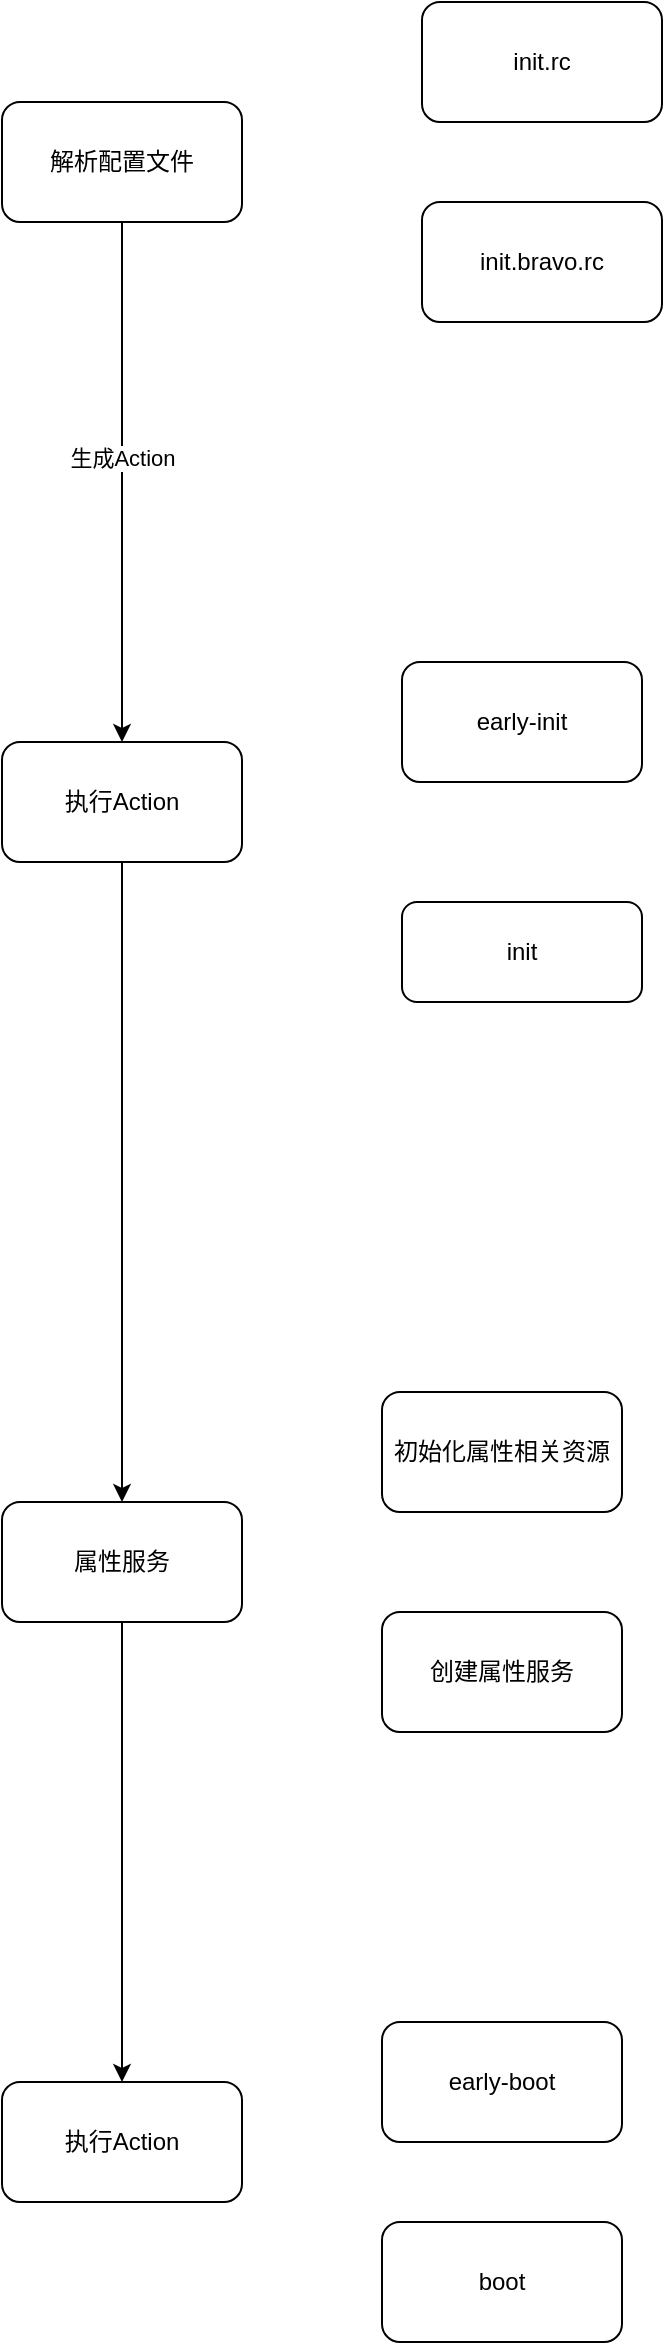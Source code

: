 <mxfile version="13.10.4" type="github">
  <diagram id="C5RBs43oDa-KdzZeNtuy" name="Page-1">
    <mxGraphModel dx="1051" dy="590" grid="1" gridSize="10" guides="1" tooltips="1" connect="1" arrows="1" fold="1" page="1" pageScale="1" pageWidth="827" pageHeight="1169" math="0" shadow="0">
      <root>
        <mxCell id="WIyWlLk6GJQsqaUBKTNV-0" />
        <mxCell id="WIyWlLk6GJQsqaUBKTNV-1" parent="WIyWlLk6GJQsqaUBKTNV-0" />
        <mxCell id="r_-4gywiwVxizXc_r0d6-4" style="edgeStyle=orthogonalEdgeStyle;rounded=0;orthogonalLoop=1;jettySize=auto;html=1;" edge="1" parent="WIyWlLk6GJQsqaUBKTNV-1" source="r_-4gywiwVxizXc_r0d6-1" target="r_-4gywiwVxizXc_r0d6-2">
          <mxGeometry relative="1" as="geometry" />
        </mxCell>
        <mxCell id="r_-4gywiwVxizXc_r0d6-5" value="生成Action" style="edgeLabel;html=1;align=center;verticalAlign=middle;resizable=0;points=[];" vertex="1" connectable="0" parent="r_-4gywiwVxizXc_r0d6-4">
          <mxGeometry x="-0.092" relative="1" as="geometry">
            <mxPoint as="offset" />
          </mxGeometry>
        </mxCell>
        <mxCell id="r_-4gywiwVxizXc_r0d6-1" value="解析配置文件" style="rounded=1;whiteSpace=wrap;html=1;" vertex="1" parent="WIyWlLk6GJQsqaUBKTNV-1">
          <mxGeometry x="70" y="150" width="120" height="60" as="geometry" />
        </mxCell>
        <mxCell id="r_-4gywiwVxizXc_r0d6-11" style="edgeStyle=orthogonalEdgeStyle;rounded=0;orthogonalLoop=1;jettySize=auto;html=1;" edge="1" parent="WIyWlLk6GJQsqaUBKTNV-1" source="r_-4gywiwVxizXc_r0d6-2" target="r_-4gywiwVxizXc_r0d6-10">
          <mxGeometry relative="1" as="geometry" />
        </mxCell>
        <mxCell id="r_-4gywiwVxizXc_r0d6-2" value="执行Action" style="rounded=1;whiteSpace=wrap;html=1;" vertex="1" parent="WIyWlLk6GJQsqaUBKTNV-1">
          <mxGeometry x="70" y="470" width="120" height="60" as="geometry" />
        </mxCell>
        <mxCell id="r_-4gywiwVxizXc_r0d6-6" value="early-init" style="rounded=1;whiteSpace=wrap;html=1;" vertex="1" parent="WIyWlLk6GJQsqaUBKTNV-1">
          <mxGeometry x="270" y="430" width="120" height="60" as="geometry" />
        </mxCell>
        <mxCell id="r_-4gywiwVxizXc_r0d6-7" value="init" style="rounded=1;whiteSpace=wrap;html=1;" vertex="1" parent="WIyWlLk6GJQsqaUBKTNV-1">
          <mxGeometry x="270" y="550" width="120" height="50" as="geometry" />
        </mxCell>
        <mxCell id="r_-4gywiwVxizXc_r0d6-8" value="early-boot" style="rounded=1;whiteSpace=wrap;html=1;" vertex="1" parent="WIyWlLk6GJQsqaUBKTNV-1">
          <mxGeometry x="260" y="1110" width="120" height="60" as="geometry" />
        </mxCell>
        <mxCell id="r_-4gywiwVxizXc_r0d6-9" value="boot" style="rounded=1;whiteSpace=wrap;html=1;" vertex="1" parent="WIyWlLk6GJQsqaUBKTNV-1">
          <mxGeometry x="260" y="1210" width="120" height="60" as="geometry" />
        </mxCell>
        <mxCell id="r_-4gywiwVxizXc_r0d6-15" style="edgeStyle=orthogonalEdgeStyle;rounded=0;orthogonalLoop=1;jettySize=auto;html=1;entryX=0.5;entryY=0;entryDx=0;entryDy=0;" edge="1" parent="WIyWlLk6GJQsqaUBKTNV-1" source="r_-4gywiwVxizXc_r0d6-10" target="r_-4gywiwVxizXc_r0d6-14">
          <mxGeometry relative="1" as="geometry" />
        </mxCell>
        <mxCell id="r_-4gywiwVxizXc_r0d6-10" value="属性服务" style="rounded=1;whiteSpace=wrap;html=1;" vertex="1" parent="WIyWlLk6GJQsqaUBKTNV-1">
          <mxGeometry x="70" y="850" width="120" height="60" as="geometry" />
        </mxCell>
        <mxCell id="r_-4gywiwVxizXc_r0d6-12" value="初始化属性相关资源" style="rounded=1;whiteSpace=wrap;html=1;" vertex="1" parent="WIyWlLk6GJQsqaUBKTNV-1">
          <mxGeometry x="260" y="795" width="120" height="60" as="geometry" />
        </mxCell>
        <mxCell id="r_-4gywiwVxizXc_r0d6-13" value="创建属性服务" style="rounded=1;whiteSpace=wrap;html=1;" vertex="1" parent="WIyWlLk6GJQsqaUBKTNV-1">
          <mxGeometry x="260" y="905" width="120" height="60" as="geometry" />
        </mxCell>
        <mxCell id="r_-4gywiwVxizXc_r0d6-14" value="执行Action" style="rounded=1;whiteSpace=wrap;html=1;" vertex="1" parent="WIyWlLk6GJQsqaUBKTNV-1">
          <mxGeometry x="70" y="1140" width="120" height="60" as="geometry" />
        </mxCell>
        <mxCell id="r_-4gywiwVxizXc_r0d6-16" value="init.rc" style="rounded=1;whiteSpace=wrap;html=1;" vertex="1" parent="WIyWlLk6GJQsqaUBKTNV-1">
          <mxGeometry x="280" y="100" width="120" height="60" as="geometry" />
        </mxCell>
        <mxCell id="r_-4gywiwVxizXc_r0d6-17" value="init.bravo.rc" style="rounded=1;whiteSpace=wrap;html=1;" vertex="1" parent="WIyWlLk6GJQsqaUBKTNV-1">
          <mxGeometry x="280" y="200" width="120" height="60" as="geometry" />
        </mxCell>
      </root>
    </mxGraphModel>
  </diagram>
</mxfile>
